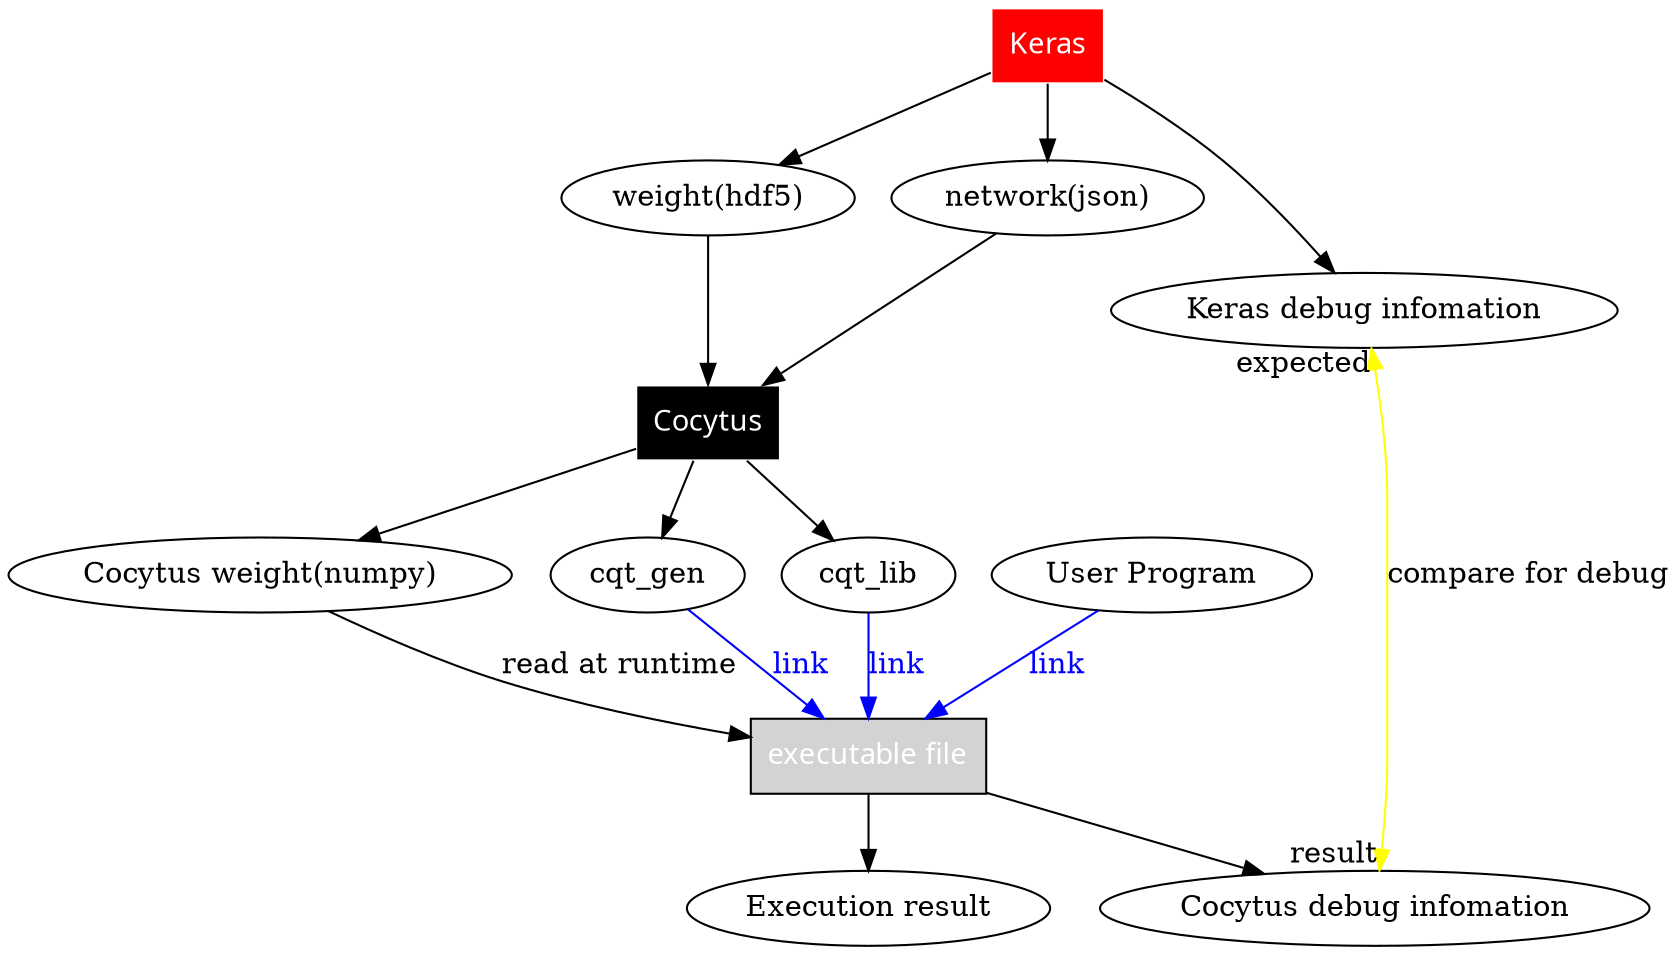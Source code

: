 digraph Cocytus_Arch {
    "Keras" [style = "solid,filled", shape=box, color = white, fillcolor = red, fontcolor = white, fontname = "Migu 1M"];
    "Cocytus" [style = "solid,filled", shape=box, color = white, fillcolor = black, fontcolor = white, fontname = "Migu 1M"]
    "executable file" [style = "solid,filled", shape=box, fontcolor = white, fontname = "Migu 1M"]

    "Keras" -> "network(json)" -> "Cocytus";
    "Keras" -> "weight(hdf5)" -> "Cocytus";
    "Keras" -> "Keras debug infomation";

    "Cocytus" -> "cqt_gen" ;
    "Cocytus" -> "cqt_lib" ;
    "Cocytus" -> "Cocytus weight(numpy)";
    
    // link
    "cqt_gen" -> "executable file" [ label = "link", color = blue, fontcolor = blue];
    "cqt_lib" -> "executable file" [ label = "link", color = blue, fontcolor = blue];
    "User Program" -> "executable file" [ label = "link", color = blue, fontcolor = blue];

    "Cocytus weight(numpy)" -> "executable file" [label = "read at runtime"];

    "executable file" -> "Execution result";
    "executable file" -> "Cocytus debug infomation";

    // check
    "Keras debug infomation" -> "Cocytus debug infomation" [
     label = "compare for debug",
     color = yellow,
     dir = both,
     taillabel = "expected",       //エッジの終端にラベルをつける
     headlabel = "result", 
    ] ;
}
